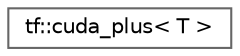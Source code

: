 digraph "类继承关系图"
{
 // LATEX_PDF_SIZE
  bgcolor="transparent";
  edge [fontname=Helvetica,fontsize=10,labelfontname=Helvetica,labelfontsize=10];
  node [fontname=Helvetica,fontsize=10,shape=box,height=0.2,width=0.4];
  rankdir="LR";
  Node0 [id="Node000000",label="tf::cuda_plus\< T \>",height=0.2,width=0.4,color="grey40", fillcolor="white", style="filled",URL="$structtf_1_1cuda__plus.html",tooltip=" "];
}
